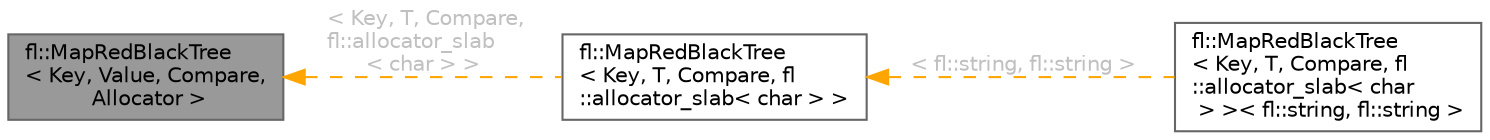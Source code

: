 digraph "fl::MapRedBlackTree&lt; Key, Value, Compare, Allocator &gt;"
{
 // INTERACTIVE_SVG=YES
 // LATEX_PDF_SIZE
  bgcolor="transparent";
  edge [fontname=Helvetica,fontsize=10,labelfontname=Helvetica,labelfontsize=10];
  node [fontname=Helvetica,fontsize=10,shape=box,height=0.2,width=0.4];
  rankdir="LR";
  Node1 [id="Node000001",label="fl::MapRedBlackTree\l\< Key, Value, Compare,\l Allocator \>",height=0.2,width=0.4,color="gray40", fillcolor="grey60", style="filled", fontcolor="black",tooltip=" "];
  Node1 -> Node2 [id="edge1_Node000001_Node000002",dir="back",color="orange",style="dashed",tooltip=" ",label=" \< Key, T, Compare,\l fl::allocator_slab\l\< char \> \>",fontcolor="grey" ];
  Node2 [id="Node000002",label="fl::MapRedBlackTree\l\< Key, T, Compare, fl\l::allocator_slab\< char \> \>",height=0.2,width=0.4,color="gray40", fillcolor="white", style="filled",URL="$de/dd4/classfl_1_1_map_red_black_tree.html",tooltip=" "];
  Node2 -> Node3 [id="edge2_Node000002_Node000003",dir="back",color="orange",style="dashed",tooltip=" ",label=" \< fl::string, fl::string \>",fontcolor="grey" ];
  Node3 [id="Node000003",label="fl::MapRedBlackTree\l\< Key, T, Compare, fl\l::allocator_slab\< char\l \> \>\< fl::string, fl::string \>",height=0.2,width=0.4,color="gray40", fillcolor="white", style="filled",URL="$de/dd4/classfl_1_1_map_red_black_tree.html",tooltip=" "];
}

